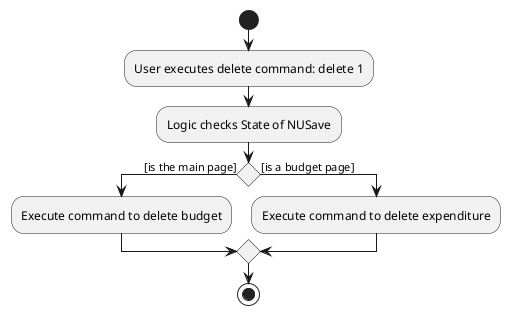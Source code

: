 @startuml
start
:User executes delete command: delete 1;
:Logic checks State of NUSave;

if () then ([is the main page])
    :Execute command to delete budget;

else ([is a budget page])
    :Execute command to delete expenditure;

endif
stop

@enduml
